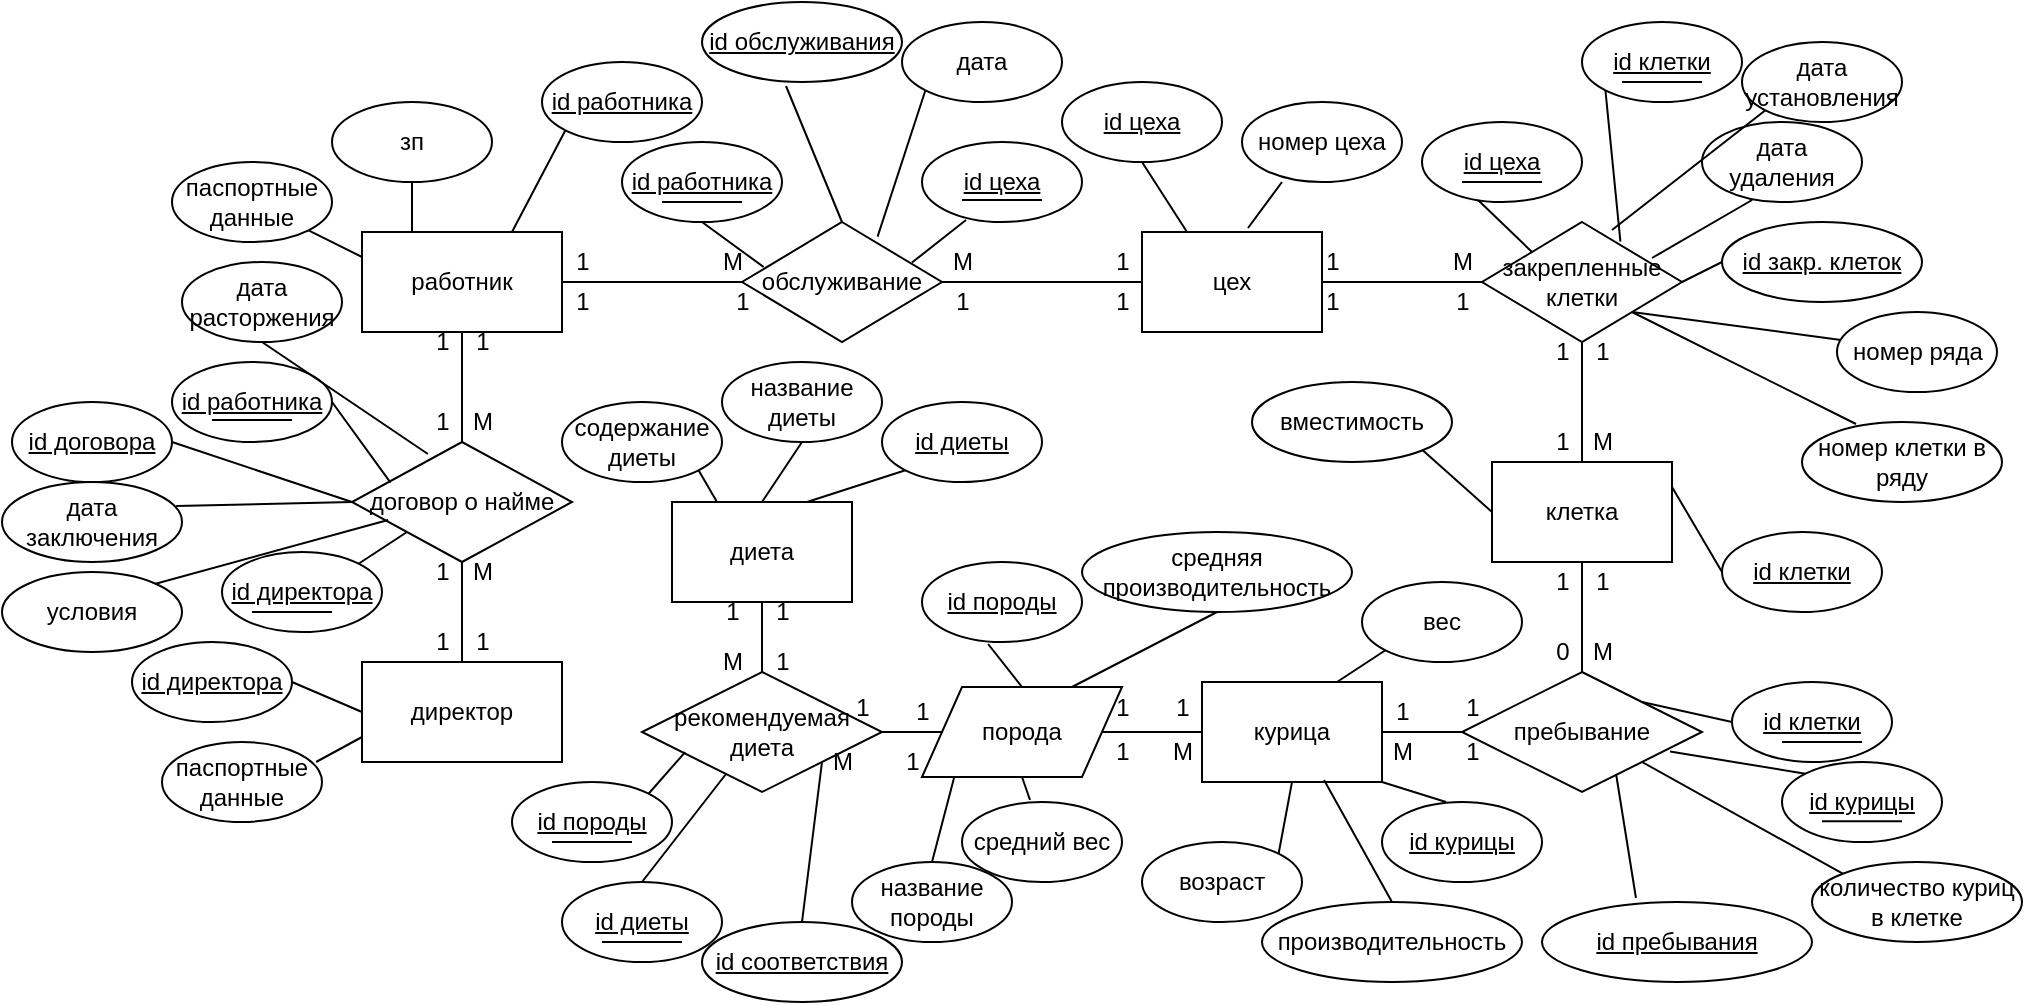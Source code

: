 <mxfile version="13.11.0" type="device"><diagram id="Mmtu2sfy_HuG4-1IDGwG" name="Page-1"><mxGraphModel dx="820" dy="481" grid="1" gridSize="10" guides="1" tooltips="1" connect="1" arrows="1" fold="1" page="1" pageScale="1" pageWidth="827" pageHeight="1169" math="0" shadow="0"><root><mxCell id="0"/><mxCell id="1" parent="0"/><mxCell id="dnmGL9M9KS5_wLS7F8qc-1" value="работник" style="rounded=0;whiteSpace=wrap;html=1;" parent="1" vertex="1"><mxGeometry x="180" y="155" width="100" height="50" as="geometry"/></mxCell><mxCell id="dnmGL9M9KS5_wLS7F8qc-2" value="договор о найме" style="rhombus;whiteSpace=wrap;html=1;" parent="1" vertex="1"><mxGeometry x="175" y="260" width="110" height="60" as="geometry"/></mxCell><mxCell id="dnmGL9M9KS5_wLS7F8qc-3" value="директор" style="rounded=0;whiteSpace=wrap;html=1;" parent="1" vertex="1"><mxGeometry x="180" y="370" width="100" height="50" as="geometry"/></mxCell><mxCell id="dnmGL9M9KS5_wLS7F8qc-4" value="&lt;u&gt;id работника&lt;/u&gt;" style="ellipse;whiteSpace=wrap;html=1;" parent="1" vertex="1"><mxGeometry x="270" y="70" width="80" height="40" as="geometry"/></mxCell><mxCell id="dnmGL9M9KS5_wLS7F8qc-5" value="зп" style="ellipse;whiteSpace=wrap;html=1;" parent="1" vertex="1"><mxGeometry x="165" y="90" width="80" height="40" as="geometry"/></mxCell><mxCell id="dnmGL9M9KS5_wLS7F8qc-6" value="паспортные данные" style="ellipse;whiteSpace=wrap;html=1;" parent="1" vertex="1"><mxGeometry x="85" y="120" width="80" height="40" as="geometry"/></mxCell><mxCell id="dnmGL9M9KS5_wLS7F8qc-11" value="&lt;u&gt;id цеха&lt;/u&gt;" style="ellipse;whiteSpace=wrap;html=1;" parent="1" vertex="1"><mxGeometry x="460" y="110" width="80" height="40" as="geometry"/></mxCell><mxCell id="dnmGL9M9KS5_wLS7F8qc-12" value="&lt;u&gt;id обслуживания&lt;/u&gt;" style="ellipse;whiteSpace=wrap;html=1;" parent="1" vertex="1"><mxGeometry x="350" y="40" width="100" height="40" as="geometry"/></mxCell><mxCell id="dnmGL9M9KS5_wLS7F8qc-13" value="&lt;u&gt;id директора&lt;/u&gt;" style="ellipse;whiteSpace=wrap;html=1;" parent="1" vertex="1"><mxGeometry x="65" y="360" width="80" height="40" as="geometry"/></mxCell><mxCell id="dnmGL9M9KS5_wLS7F8qc-14" value="паспортные данные" style="ellipse;whiteSpace=wrap;html=1;" parent="1" vertex="1"><mxGeometry x="80" y="410" width="80" height="40" as="geometry"/></mxCell><mxCell id="dnmGL9M9KS5_wLS7F8qc-15" value="&lt;u&gt;id директора&lt;/u&gt;" style="ellipse;whiteSpace=wrap;html=1;" parent="1" vertex="1"><mxGeometry x="110" y="315" width="80" height="40" as="geometry"/></mxCell><mxCell id="dnmGL9M9KS5_wLS7F8qc-16" value="&lt;u&gt;id работника&lt;/u&gt;" style="ellipse;whiteSpace=wrap;html=1;" parent="1" vertex="1"><mxGeometry x="85" y="220" width="80" height="40" as="geometry"/></mxCell><mxCell id="dnmGL9M9KS5_wLS7F8qc-17" value="" style="endArrow=none;html=1;entryX=0;entryY=1;entryDx=0;entryDy=0;exitX=0.75;exitY=0;exitDx=0;exitDy=0;" parent="1" source="dnmGL9M9KS5_wLS7F8qc-1" target="dnmGL9M9KS5_wLS7F8qc-4" edge="1"><mxGeometry width="50" height="50" relative="1" as="geometry"><mxPoint x="390" y="320" as="sourcePoint"/><mxPoint x="440" y="270" as="targetPoint"/></mxGeometry></mxCell><mxCell id="dnmGL9M9KS5_wLS7F8qc-19" value="" style="endArrow=none;html=1;exitX=0.5;exitY=1;exitDx=0;exitDy=0;entryX=0.25;entryY=0;entryDx=0;entryDy=0;" parent="1" source="dnmGL9M9KS5_wLS7F8qc-5" target="dnmGL9M9KS5_wLS7F8qc-1" edge="1"><mxGeometry width="50" height="50" relative="1" as="geometry"><mxPoint x="390" y="320" as="sourcePoint"/><mxPoint x="440" y="270" as="targetPoint"/></mxGeometry></mxCell><mxCell id="dnmGL9M9KS5_wLS7F8qc-20" value="" style="endArrow=none;html=1;exitX=1;exitY=1;exitDx=0;exitDy=0;entryX=0;entryY=0.25;entryDx=0;entryDy=0;" parent="1" source="dnmGL9M9KS5_wLS7F8qc-6" target="dnmGL9M9KS5_wLS7F8qc-1" edge="1"><mxGeometry width="50" height="50" relative="1" as="geometry"><mxPoint x="390" y="320" as="sourcePoint"/><mxPoint x="440" y="270" as="targetPoint"/></mxGeometry></mxCell><mxCell id="dnmGL9M9KS5_wLS7F8qc-23" value="" style="endArrow=none;html=1;exitX=1;exitY=0.5;exitDx=0;exitDy=0;entryX=0.175;entryY=0.338;entryDx=0;entryDy=0;entryPerimeter=0;" parent="1" source="dnmGL9M9KS5_wLS7F8qc-16" target="dnmGL9M9KS5_wLS7F8qc-2" edge="1"><mxGeometry width="50" height="50" relative="1" as="geometry"><mxPoint x="390" y="320" as="sourcePoint"/><mxPoint x="440" y="270" as="targetPoint"/></mxGeometry></mxCell><mxCell id="dnmGL9M9KS5_wLS7F8qc-24" value="" style="endArrow=none;html=1;exitX=1;exitY=0;exitDx=0;exitDy=0;entryX=0;entryY=1;entryDx=0;entryDy=0;" parent="1" source="dnmGL9M9KS5_wLS7F8qc-15" target="dnmGL9M9KS5_wLS7F8qc-2" edge="1"><mxGeometry width="50" height="50" relative="1" as="geometry"><mxPoint x="390" y="320" as="sourcePoint"/><mxPoint x="440" y="270" as="targetPoint"/></mxGeometry></mxCell><mxCell id="dnmGL9M9KS5_wLS7F8qc-25" value="" style="endArrow=none;html=1;exitX=1;exitY=0.5;exitDx=0;exitDy=0;entryX=0;entryY=0.5;entryDx=0;entryDy=0;" parent="1" source="dnmGL9M9KS5_wLS7F8qc-13" target="dnmGL9M9KS5_wLS7F8qc-3" edge="1"><mxGeometry width="50" height="50" relative="1" as="geometry"><mxPoint x="390" y="320" as="sourcePoint"/><mxPoint x="440" y="270" as="targetPoint"/></mxGeometry></mxCell><mxCell id="dnmGL9M9KS5_wLS7F8qc-26" value="" style="endArrow=none;html=1;exitX=0.963;exitY=0.25;exitDx=0;exitDy=0;exitPerimeter=0;entryX=0;entryY=0.75;entryDx=0;entryDy=0;" parent="1" source="dnmGL9M9KS5_wLS7F8qc-14" target="dnmGL9M9KS5_wLS7F8qc-3" edge="1"><mxGeometry width="50" height="50" relative="1" as="geometry"><mxPoint x="390" y="320" as="sourcePoint"/><mxPoint x="440" y="270" as="targetPoint"/></mxGeometry></mxCell><mxCell id="dnmGL9M9KS5_wLS7F8qc-27" value="" style="endArrow=none;html=1;exitX=0.5;exitY=1;exitDx=0;exitDy=0;entryX=0.5;entryY=0;entryDx=0;entryDy=0;" parent="1" source="dnmGL9M9KS5_wLS7F8qc-1" target="dnmGL9M9KS5_wLS7F8qc-2" edge="1"><mxGeometry width="50" height="50" relative="1" as="geometry"><mxPoint x="390" y="320" as="sourcePoint"/><mxPoint x="440" y="270" as="targetPoint"/></mxGeometry></mxCell><mxCell id="dnmGL9M9KS5_wLS7F8qc-28" value="" style="endArrow=none;html=1;entryX=0.5;entryY=1;entryDx=0;entryDy=0;exitX=0.5;exitY=0;exitDx=0;exitDy=0;" parent="1" source="dnmGL9M9KS5_wLS7F8qc-3" target="dnmGL9M9KS5_wLS7F8qc-2" edge="1"><mxGeometry width="50" height="50" relative="1" as="geometry"><mxPoint x="390" y="320" as="sourcePoint"/><mxPoint x="440" y="270" as="targetPoint"/></mxGeometry></mxCell><mxCell id="dnmGL9M9KS5_wLS7F8qc-29" value="обслуживание" style="rhombus;whiteSpace=wrap;html=1;" parent="1" vertex="1"><mxGeometry x="370" y="150" width="100" height="60" as="geometry"/></mxCell><mxCell id="dnmGL9M9KS5_wLS7F8qc-30" value="" style="endArrow=none;html=1;entryX=1;entryY=0.5;entryDx=0;entryDy=0;exitX=0;exitY=0.5;exitDx=0;exitDy=0;" parent="1" source="dnmGL9M9KS5_wLS7F8qc-29" target="dnmGL9M9KS5_wLS7F8qc-1" edge="1"><mxGeometry width="50" height="50" relative="1" as="geometry"><mxPoint x="390" y="320" as="sourcePoint"/><mxPoint x="440" y="270" as="targetPoint"/></mxGeometry></mxCell><mxCell id="dnmGL9M9KS5_wLS7F8qc-31" value="&lt;u&gt;id работника&lt;/u&gt;" style="ellipse;whiteSpace=wrap;html=1;" parent="1" vertex="1"><mxGeometry x="310" y="110" width="80" height="40" as="geometry"/></mxCell><mxCell id="dnmGL9M9KS5_wLS7F8qc-32" value="" style="endArrow=none;html=1;entryX=0.5;entryY=1;entryDx=0;entryDy=0;exitX=0.108;exitY=0.375;exitDx=0;exitDy=0;exitPerimeter=0;" parent="1" source="dnmGL9M9KS5_wLS7F8qc-29" target="dnmGL9M9KS5_wLS7F8qc-31" edge="1"><mxGeometry width="50" height="50" relative="1" as="geometry"><mxPoint x="390" y="320" as="sourcePoint"/><mxPoint x="440" y="270" as="targetPoint"/></mxGeometry></mxCell><mxCell id="dnmGL9M9KS5_wLS7F8qc-33" value="" style="endArrow=none;html=1;entryX=0.42;entryY=1.05;entryDx=0;entryDy=0;entryPerimeter=0;exitX=0.5;exitY=0;exitDx=0;exitDy=0;" parent="1" source="dnmGL9M9KS5_wLS7F8qc-29" target="dnmGL9M9KS5_wLS7F8qc-12" edge="1"><mxGeometry width="50" height="50" relative="1" as="geometry"><mxPoint x="390" y="320" as="sourcePoint"/><mxPoint x="440" y="270" as="targetPoint"/></mxGeometry></mxCell><mxCell id="dnmGL9M9KS5_wLS7F8qc-34" value="" style="endArrow=none;html=1;entryX=0.275;entryY=0.975;entryDx=0;entryDy=0;entryPerimeter=0;exitX=0.85;exitY=0.338;exitDx=0;exitDy=0;exitPerimeter=0;" parent="1" source="dnmGL9M9KS5_wLS7F8qc-29" target="dnmGL9M9KS5_wLS7F8qc-11" edge="1"><mxGeometry width="50" height="50" relative="1" as="geometry"><mxPoint x="390" y="320" as="sourcePoint"/><mxPoint x="440" y="270" as="targetPoint"/></mxGeometry></mxCell><mxCell id="dnmGL9M9KS5_wLS7F8qc-35" value="цех" style="rounded=0;whiteSpace=wrap;html=1;" parent="1" vertex="1"><mxGeometry x="570" y="155" width="90" height="50" as="geometry"/></mxCell><mxCell id="dnmGL9M9KS5_wLS7F8qc-36" value="" style="endArrow=none;html=1;entryX=1;entryY=0.5;entryDx=0;entryDy=0;exitX=0;exitY=0.5;exitDx=0;exitDy=0;" parent="1" source="dnmGL9M9KS5_wLS7F8qc-35" target="dnmGL9M9KS5_wLS7F8qc-29" edge="1"><mxGeometry width="50" height="50" relative="1" as="geometry"><mxPoint x="390" y="320" as="sourcePoint"/><mxPoint x="440" y="270" as="targetPoint"/></mxGeometry></mxCell><mxCell id="dnmGL9M9KS5_wLS7F8qc-37" value="&lt;u&gt;id цеха&lt;/u&gt;" style="ellipse;whiteSpace=wrap;html=1;" parent="1" vertex="1"><mxGeometry x="530" y="80" width="80" height="40" as="geometry"/></mxCell><mxCell id="dnmGL9M9KS5_wLS7F8qc-38" value="" style="endArrow=none;html=1;entryX=0.5;entryY=1;entryDx=0;entryDy=0;exitX=0.25;exitY=0;exitDx=0;exitDy=0;" parent="1" source="dnmGL9M9KS5_wLS7F8qc-35" target="dnmGL9M9KS5_wLS7F8qc-37" edge="1"><mxGeometry width="50" height="50" relative="1" as="geometry"><mxPoint x="420" y="320" as="sourcePoint"/><mxPoint x="470" y="270" as="targetPoint"/></mxGeometry></mxCell><mxCell id="dnmGL9M9KS5_wLS7F8qc-39" value="номер цеха" style="ellipse;whiteSpace=wrap;html=1;" parent="1" vertex="1"><mxGeometry x="620" y="90" width="80" height="40" as="geometry"/></mxCell><mxCell id="dnmGL9M9KS5_wLS7F8qc-40" value="" style="endArrow=none;html=1;entryX=0.25;entryY=1;entryDx=0;entryDy=0;entryPerimeter=0;exitX=0.589;exitY=-0.04;exitDx=0;exitDy=0;exitPerimeter=0;" parent="1" source="dnmGL9M9KS5_wLS7F8qc-35" target="dnmGL9M9KS5_wLS7F8qc-39" edge="1"><mxGeometry width="50" height="50" relative="1" as="geometry"><mxPoint x="420" y="320" as="sourcePoint"/><mxPoint x="470" y="270" as="targetPoint"/></mxGeometry></mxCell><mxCell id="dnmGL9M9KS5_wLS7F8qc-41" value="закрепленные клетки" style="rhombus;whiteSpace=wrap;html=1;" parent="1" vertex="1"><mxGeometry x="740" y="150" width="100" height="60" as="geometry"/></mxCell><mxCell id="dnmGL9M9KS5_wLS7F8qc-42" value="" style="endArrow=none;html=1;entryX=1;entryY=0.5;entryDx=0;entryDy=0;exitX=0;exitY=0.5;exitDx=0;exitDy=0;" parent="1" source="dnmGL9M9KS5_wLS7F8qc-41" target="dnmGL9M9KS5_wLS7F8qc-35" edge="1"><mxGeometry width="50" height="50" relative="1" as="geometry"><mxPoint x="460" y="320" as="sourcePoint"/><mxPoint x="510" y="270" as="targetPoint"/></mxGeometry></mxCell><mxCell id="dnmGL9M9KS5_wLS7F8qc-43" value="&lt;u&gt;id цеха&lt;/u&gt;" style="ellipse;whiteSpace=wrap;html=1;" parent="1" vertex="1"><mxGeometry x="710" y="100" width="80" height="40" as="geometry"/></mxCell><mxCell id="dnmGL9M9KS5_wLS7F8qc-44" value="клетка" style="rounded=0;whiteSpace=wrap;html=1;" parent="1" vertex="1"><mxGeometry x="745" y="270" width="90" height="50" as="geometry"/></mxCell><mxCell id="dnmGL9M9KS5_wLS7F8qc-45" value="&lt;u&gt;id клетки&lt;/u&gt;" style="ellipse;whiteSpace=wrap;html=1;" parent="1" vertex="1"><mxGeometry x="860" y="305" width="80" height="40" as="geometry"/></mxCell><mxCell id="dnmGL9M9KS5_wLS7F8qc-46" value="&lt;u&gt;id клетки&lt;/u&gt;" style="ellipse;whiteSpace=wrap;html=1;" parent="1" vertex="1"><mxGeometry x="790" y="50" width="80" height="40" as="geometry"/></mxCell><mxCell id="dnmGL9M9KS5_wLS7F8qc-47" value="номер ряда" style="ellipse;whiteSpace=wrap;html=1;" parent="1" vertex="1"><mxGeometry x="917.5" y="195" width="80" height="40" as="geometry"/></mxCell><mxCell id="dnmGL9M9KS5_wLS7F8qc-48" value="номер клетки в ряду" style="ellipse;whiteSpace=wrap;html=1;" parent="1" vertex="1"><mxGeometry x="900" y="250" width="100" height="40" as="geometry"/></mxCell><mxCell id="dnmGL9M9KS5_wLS7F8qc-49" value="" style="endArrow=none;html=1;entryX=0;entryY=1;entryDx=0;entryDy=0;exitX=0.692;exitY=0.163;exitDx=0;exitDy=0;exitPerimeter=0;" parent="1" source="dnmGL9M9KS5_wLS7F8qc-41" target="dnmGL9M9KS5_wLS7F8qc-46" edge="1"><mxGeometry width="50" height="50" relative="1" as="geometry"><mxPoint x="460" y="320" as="sourcePoint"/><mxPoint x="510" y="270" as="targetPoint"/></mxGeometry></mxCell><mxCell id="dnmGL9M9KS5_wLS7F8qc-50" value="" style="endArrow=none;html=1;entryX=0.35;entryY=0.975;entryDx=0;entryDy=0;entryPerimeter=0;exitX=0;exitY=0;exitDx=0;exitDy=0;" parent="1" source="dnmGL9M9KS5_wLS7F8qc-41" target="dnmGL9M9KS5_wLS7F8qc-43" edge="1"><mxGeometry width="50" height="50" relative="1" as="geometry"><mxPoint x="460" y="320" as="sourcePoint"/><mxPoint x="510" y="270" as="targetPoint"/></mxGeometry></mxCell><mxCell id="dnmGL9M9KS5_wLS7F8qc-51" value="" style="endArrow=none;html=1;entryX=0.27;entryY=0.025;entryDx=0;entryDy=0;entryPerimeter=0;exitX=1;exitY=1;exitDx=0;exitDy=0;" parent="1" source="dnmGL9M9KS5_wLS7F8qc-41" target="dnmGL9M9KS5_wLS7F8qc-48" edge="1"><mxGeometry width="50" height="50" relative="1" as="geometry"><mxPoint x="645" y="295" as="sourcePoint"/><mxPoint x="695" y="245" as="targetPoint"/></mxGeometry></mxCell><mxCell id="dnmGL9M9KS5_wLS7F8qc-52" value="" style="endArrow=none;html=1;entryX=0.025;entryY=0.35;entryDx=0;entryDy=0;entryPerimeter=0;exitX=1;exitY=1;exitDx=0;exitDy=0;" parent="1" source="dnmGL9M9KS5_wLS7F8qc-41" target="dnmGL9M9KS5_wLS7F8qc-47" edge="1"><mxGeometry width="50" height="50" relative="1" as="geometry"><mxPoint x="645" y="295" as="sourcePoint"/><mxPoint x="695" y="245" as="targetPoint"/></mxGeometry></mxCell><mxCell id="dnmGL9M9KS5_wLS7F8qc-53" value="" style="endArrow=none;html=1;entryX=0;entryY=0.5;entryDx=0;entryDy=0;exitX=1;exitY=0.25;exitDx=0;exitDy=0;" parent="1" source="dnmGL9M9KS5_wLS7F8qc-44" target="dnmGL9M9KS5_wLS7F8qc-45" edge="1"><mxGeometry width="50" height="50" relative="1" as="geometry"><mxPoint x="645" y="295" as="sourcePoint"/><mxPoint x="871" y="266" as="targetPoint"/></mxGeometry></mxCell><mxCell id="dnmGL9M9KS5_wLS7F8qc-54" value="" style="endArrow=none;html=1;entryX=0.5;entryY=1;entryDx=0;entryDy=0;exitX=0.5;exitY=0;exitDx=0;exitDy=0;" parent="1" source="dnmGL9M9KS5_wLS7F8qc-44" target="dnmGL9M9KS5_wLS7F8qc-41" edge="1"><mxGeometry width="50" height="50" relative="1" as="geometry"><mxPoint x="460" y="420" as="sourcePoint"/><mxPoint x="790" y="250" as="targetPoint"/></mxGeometry></mxCell><mxCell id="dnmGL9M9KS5_wLS7F8qc-55" value="пребывание" style="rhombus;whiteSpace=wrap;html=1;" parent="1" vertex="1"><mxGeometry x="730" y="375" width="120" height="60" as="geometry"/></mxCell><mxCell id="dnmGL9M9KS5_wLS7F8qc-56" value="" style="endArrow=none;html=1;entryX=0.5;entryY=1;entryDx=0;entryDy=0;exitX=0.5;exitY=0;exitDx=0;exitDy=0;" parent="1" source="dnmGL9M9KS5_wLS7F8qc-55" target="dnmGL9M9KS5_wLS7F8qc-44" edge="1"><mxGeometry width="50" height="50" relative="1" as="geometry"><mxPoint x="740" y="360" as="sourcePoint"/><mxPoint x="630" y="310" as="targetPoint"/></mxGeometry></mxCell><mxCell id="dnmGL9M9KS5_wLS7F8qc-57" value="&lt;u&gt;id клетки&lt;/u&gt;" style="ellipse;whiteSpace=wrap;html=1;" parent="1" vertex="1"><mxGeometry x="865" y="380" width="80" height="40" as="geometry"/></mxCell><mxCell id="dnmGL9M9KS5_wLS7F8qc-58" value="" style="endArrow=none;html=1;entryX=0;entryY=0.5;entryDx=0;entryDy=0;exitX=1;exitY=0;exitDx=0;exitDy=0;" parent="1" source="dnmGL9M9KS5_wLS7F8qc-55" target="dnmGL9M9KS5_wLS7F8qc-57" edge="1"><mxGeometry width="50" height="50" relative="1" as="geometry"><mxPoint x="580" y="360" as="sourcePoint"/><mxPoint x="630" y="310" as="targetPoint"/></mxGeometry></mxCell><mxCell id="dnmGL9M9KS5_wLS7F8qc-59" value="&lt;u&gt;id курицы&lt;/u&gt;" style="ellipse;whiteSpace=wrap;html=1;" parent="1" vertex="1"><mxGeometry x="890" y="420" width="80" height="40" as="geometry"/></mxCell><mxCell id="dnmGL9M9KS5_wLS7F8qc-60" value="" style="endArrow=none;html=1;entryX=0;entryY=0;entryDx=0;entryDy=0;exitX=0.867;exitY=0.663;exitDx=0;exitDy=0;exitPerimeter=0;" parent="1" source="dnmGL9M9KS5_wLS7F8qc-55" target="dnmGL9M9KS5_wLS7F8qc-59" edge="1"><mxGeometry width="50" height="50" relative="1" as="geometry"><mxPoint x="580" y="360" as="sourcePoint"/><mxPoint x="630" y="310" as="targetPoint"/></mxGeometry></mxCell><mxCell id="dnmGL9M9KS5_wLS7F8qc-61" value="курица" style="rounded=0;whiteSpace=wrap;html=1;" parent="1" vertex="1"><mxGeometry x="600" y="380" width="90" height="50" as="geometry"/></mxCell><mxCell id="dnmGL9M9KS5_wLS7F8qc-62" value="" style="endArrow=none;html=1;entryX=0;entryY=0.5;entryDx=0;entryDy=0;exitX=1;exitY=0.5;exitDx=0;exitDy=0;" parent="1" source="dnmGL9M9KS5_wLS7F8qc-61" target="dnmGL9M9KS5_wLS7F8qc-55" edge="1"><mxGeometry width="50" height="50" relative="1" as="geometry"><mxPoint x="580" y="390" as="sourcePoint"/><mxPoint x="630" y="340" as="targetPoint"/></mxGeometry></mxCell><mxCell id="dnmGL9M9KS5_wLS7F8qc-63" value="&lt;u&gt;id курицы&lt;/u&gt;" style="ellipse;whiteSpace=wrap;html=1;" parent="1" vertex="1"><mxGeometry x="690" y="440" width="80" height="40" as="geometry"/></mxCell><mxCell id="dnmGL9M9KS5_wLS7F8qc-64" value="" style="endArrow=none;html=1;entryX=0.4;entryY=0;entryDx=0;entryDy=0;entryPerimeter=0;exitX=1;exitY=1;exitDx=0;exitDy=0;" parent="1" source="dnmGL9M9KS5_wLS7F8qc-61" target="dnmGL9M9KS5_wLS7F8qc-63" edge="1"><mxGeometry width="50" height="50" relative="1" as="geometry"><mxPoint x="580" y="390" as="sourcePoint"/><mxPoint x="630" y="340" as="targetPoint"/></mxGeometry></mxCell><mxCell id="dnmGL9M9KS5_wLS7F8qc-65" value="вес" style="ellipse;whiteSpace=wrap;html=1;" parent="1" vertex="1"><mxGeometry x="680" y="330" width="80" height="40" as="geometry"/></mxCell><mxCell id="dnmGL9M9KS5_wLS7F8qc-66" value="возраст" style="ellipse;whiteSpace=wrap;html=1;" parent="1" vertex="1"><mxGeometry x="570" y="460" width="80" height="40" as="geometry"/></mxCell><mxCell id="dnmGL9M9KS5_wLS7F8qc-67" value="производительность" style="ellipse;whiteSpace=wrap;html=1;" parent="1" vertex="1"><mxGeometry x="630" y="490" width="130" height="40" as="geometry"/></mxCell><mxCell id="dnmGL9M9KS5_wLS7F8qc-68" value="" style="endArrow=none;html=1;exitX=0.5;exitY=0;exitDx=0;exitDy=0;entryX=0.678;entryY=0.98;entryDx=0;entryDy=0;entryPerimeter=0;" parent="1" source="dnmGL9M9KS5_wLS7F8qc-67" target="dnmGL9M9KS5_wLS7F8qc-61" edge="1"><mxGeometry width="50" height="50" relative="1" as="geometry"><mxPoint x="580" y="330" as="sourcePoint"/><mxPoint x="630" y="280" as="targetPoint"/></mxGeometry></mxCell><mxCell id="dnmGL9M9KS5_wLS7F8qc-69" value="" style="endArrow=none;html=1;entryX=0.5;entryY=1;entryDx=0;entryDy=0;exitX=1;exitY=0;exitDx=0;exitDy=0;" parent="1" source="dnmGL9M9KS5_wLS7F8qc-66" target="dnmGL9M9KS5_wLS7F8qc-61" edge="1"><mxGeometry width="50" height="50" relative="1" as="geometry"><mxPoint x="580" y="330" as="sourcePoint"/><mxPoint x="630" y="280" as="targetPoint"/></mxGeometry></mxCell><mxCell id="dnmGL9M9KS5_wLS7F8qc-70" value="" style="endArrow=none;html=1;entryX=0;entryY=1;entryDx=0;entryDy=0;exitX=0.75;exitY=0;exitDx=0;exitDy=0;" parent="1" source="dnmGL9M9KS5_wLS7F8qc-61" target="dnmGL9M9KS5_wLS7F8qc-65" edge="1"><mxGeometry width="50" height="50" relative="1" as="geometry"><mxPoint x="580" y="330" as="sourcePoint"/><mxPoint x="630" y="280" as="targetPoint"/></mxGeometry></mxCell><mxCell id="dnmGL9M9KS5_wLS7F8qc-71" value="порода" style="shape=parallelogram;perimeter=parallelogramPerimeter;whiteSpace=wrap;html=1;fixedSize=1;" parent="1" vertex="1"><mxGeometry x="460" y="382.5" width="100" height="45" as="geometry"/></mxCell><mxCell id="dnmGL9M9KS5_wLS7F8qc-72" value="" style="endArrow=none;html=1;exitX=0;exitY=0.5;exitDx=0;exitDy=0;entryX=1;entryY=0.5;entryDx=0;entryDy=0;" parent="1" source="dnmGL9M9KS5_wLS7F8qc-61" target="dnmGL9M9KS5_wLS7F8qc-71" edge="1"><mxGeometry width="50" height="50" relative="1" as="geometry"><mxPoint x="580" y="330" as="sourcePoint"/><mxPoint x="630" y="280" as="targetPoint"/></mxGeometry></mxCell><mxCell id="dnmGL9M9KS5_wLS7F8qc-73" value="рекомендуемая диета" style="rhombus;whiteSpace=wrap;html=1;" parent="1" vertex="1"><mxGeometry x="320" y="375" width="120" height="60" as="geometry"/></mxCell><mxCell id="dnmGL9M9KS5_wLS7F8qc-74" value="диета" style="rounded=0;whiteSpace=wrap;html=1;" parent="1" vertex="1"><mxGeometry x="335" y="290" width="90" height="50" as="geometry"/></mxCell><mxCell id="dnmGL9M9KS5_wLS7F8qc-75" value="" style="endArrow=none;html=1;entryX=1;entryY=0.5;entryDx=0;entryDy=0;exitX=0;exitY=0.5;exitDx=0;exitDy=0;" parent="1" source="dnmGL9M9KS5_wLS7F8qc-71" target="dnmGL9M9KS5_wLS7F8qc-73" edge="1"><mxGeometry width="50" height="50" relative="1" as="geometry"><mxPoint x="470" y="400" as="sourcePoint"/><mxPoint x="520" y="350" as="targetPoint"/></mxGeometry></mxCell><mxCell id="dnmGL9M9KS5_wLS7F8qc-76" value="" style="endArrow=none;html=1;entryX=0.5;entryY=1;entryDx=0;entryDy=0;exitX=0.5;exitY=0;exitDx=0;exitDy=0;" parent="1" source="dnmGL9M9KS5_wLS7F8qc-73" target="dnmGL9M9KS5_wLS7F8qc-74" edge="1"><mxGeometry width="50" height="50" relative="1" as="geometry"><mxPoint x="410" y="360" as="sourcePoint"/><mxPoint x="520" y="350" as="targetPoint"/></mxGeometry></mxCell><mxCell id="dnmGL9M9KS5_wLS7F8qc-77" value="средний вес" style="ellipse;whiteSpace=wrap;html=1;" parent="1" vertex="1"><mxGeometry x="480" y="440" width="80" height="40" as="geometry"/></mxCell><mxCell id="dnmGL9M9KS5_wLS7F8qc-78" value="название породы" style="ellipse;whiteSpace=wrap;html=1;" parent="1" vertex="1"><mxGeometry x="425" y="470" width="80" height="40" as="geometry"/></mxCell><mxCell id="dnmGL9M9KS5_wLS7F8qc-79" value="средняя производительность" style="ellipse;whiteSpace=wrap;html=1;" parent="1" vertex="1"><mxGeometry x="540" y="305" width="135" height="40" as="geometry"/></mxCell><mxCell id="dnmGL9M9KS5_wLS7F8qc-80" value="&lt;u&gt;id породы&lt;/u&gt;" style="ellipse;whiteSpace=wrap;html=1;" parent="1" vertex="1"><mxGeometry x="460" y="320" width="80" height="40" as="geometry"/></mxCell><mxCell id="dnmGL9M9KS5_wLS7F8qc-81" value="&lt;u&gt;id породы&lt;/u&gt;" style="ellipse;whiteSpace=wrap;html=1;" parent="1" vertex="1"><mxGeometry x="255" y="430" width="80" height="40" as="geometry"/></mxCell><mxCell id="dnmGL9M9KS5_wLS7F8qc-82" value="" style="endArrow=none;html=1;entryX=0.413;entryY=1.025;entryDx=0;entryDy=0;entryPerimeter=0;exitX=0.5;exitY=0;exitDx=0;exitDy=0;" parent="1" source="dnmGL9M9KS5_wLS7F8qc-71" target="dnmGL9M9KS5_wLS7F8qc-80" edge="1"><mxGeometry width="50" height="50" relative="1" as="geometry"><mxPoint x="470" y="400" as="sourcePoint"/><mxPoint x="520" y="350" as="targetPoint"/></mxGeometry></mxCell><mxCell id="dnmGL9M9KS5_wLS7F8qc-83" value="" style="endArrow=none;html=1;entryX=0.425;entryY=-0.025;entryDx=0;entryDy=0;entryPerimeter=0;exitX=0.5;exitY=1;exitDx=0;exitDy=0;" parent="1" source="dnmGL9M9KS5_wLS7F8qc-71" target="dnmGL9M9KS5_wLS7F8qc-77" edge="1"><mxGeometry width="50" height="50" relative="1" as="geometry"><mxPoint x="470" y="400" as="sourcePoint"/><mxPoint x="520" y="350" as="targetPoint"/></mxGeometry></mxCell><mxCell id="dnmGL9M9KS5_wLS7F8qc-84" value="" style="endArrow=none;html=1;exitX=0.5;exitY=0;exitDx=0;exitDy=0;entryX=0.16;entryY=1.011;entryDx=0;entryDy=0;entryPerimeter=0;" parent="1" source="dnmGL9M9KS5_wLS7F8qc-78" target="dnmGL9M9KS5_wLS7F8qc-71" edge="1"><mxGeometry width="50" height="50" relative="1" as="geometry"><mxPoint x="470" y="400" as="sourcePoint"/><mxPoint x="520" y="350" as="targetPoint"/></mxGeometry></mxCell><mxCell id="dnmGL9M9KS5_wLS7F8qc-85" value="" style="endArrow=none;html=1;exitX=1;exitY=0;exitDx=0;exitDy=0;entryX=0.18;entryY=0.667;entryDx=0;entryDy=0;entryPerimeter=0;" parent="1" source="dnmGL9M9KS5_wLS7F8qc-81" target="dnmGL9M9KS5_wLS7F8qc-73" edge="1"><mxGeometry width="50" height="50" relative="1" as="geometry"><mxPoint x="470" y="400" as="sourcePoint"/><mxPoint x="520" y="350" as="targetPoint"/></mxGeometry></mxCell><mxCell id="dnmGL9M9KS5_wLS7F8qc-86" value="" style="endArrow=none;html=1;entryX=0.5;entryY=1;entryDx=0;entryDy=0;exitX=0.75;exitY=0;exitDx=0;exitDy=0;" parent="1" source="dnmGL9M9KS5_wLS7F8qc-71" target="dnmGL9M9KS5_wLS7F8qc-79" edge="1"><mxGeometry width="50" height="50" relative="1" as="geometry"><mxPoint x="470" y="400" as="sourcePoint"/><mxPoint x="520" y="350" as="targetPoint"/></mxGeometry></mxCell><mxCell id="dnmGL9M9KS5_wLS7F8qc-88" value="&lt;u&gt;id диеты&lt;/u&gt;" style="ellipse;whiteSpace=wrap;html=1;" parent="1" vertex="1"><mxGeometry x="280" y="480" width="80" height="40" as="geometry"/></mxCell><mxCell id="dnmGL9M9KS5_wLS7F8qc-89" value="&lt;u&gt;id диеты&lt;/u&gt;" style="ellipse;whiteSpace=wrap;html=1;" parent="1" vertex="1"><mxGeometry x="440" y="240" width="80" height="40" as="geometry"/></mxCell><mxCell id="dnmGL9M9KS5_wLS7F8qc-90" value="" style="endArrow=none;html=1;entryX=0.35;entryY=0.85;entryDx=0;entryDy=0;entryPerimeter=0;exitX=0.5;exitY=0;exitDx=0;exitDy=0;" parent="1" source="dnmGL9M9KS5_wLS7F8qc-88" target="dnmGL9M9KS5_wLS7F8qc-73" edge="1"><mxGeometry width="50" height="50" relative="1" as="geometry"><mxPoint x="470" y="400" as="sourcePoint"/><mxPoint x="520" y="350" as="targetPoint"/></mxGeometry></mxCell><mxCell id="dnmGL9M9KS5_wLS7F8qc-91" value="" style="endArrow=none;html=1;entryX=0;entryY=1;entryDx=0;entryDy=0;exitX=0.75;exitY=0;exitDx=0;exitDy=0;" parent="1" source="dnmGL9M9KS5_wLS7F8qc-74" target="dnmGL9M9KS5_wLS7F8qc-89" edge="1"><mxGeometry width="50" height="50" relative="1" as="geometry"><mxPoint x="470" y="400" as="sourcePoint"/><mxPoint x="520" y="350" as="targetPoint"/></mxGeometry></mxCell><mxCell id="dnmGL9M9KS5_wLS7F8qc-92" value="название диеты" style="ellipse;whiteSpace=wrap;html=1;" parent="1" vertex="1"><mxGeometry x="360" y="220" width="80" height="40" as="geometry"/></mxCell><mxCell id="dnmGL9M9KS5_wLS7F8qc-93" value="содержание диеты" style="ellipse;whiteSpace=wrap;html=1;" parent="1" vertex="1"><mxGeometry x="280" y="240" width="80" height="40" as="geometry"/></mxCell><mxCell id="dnmGL9M9KS5_wLS7F8qc-95" value="" style="endArrow=none;html=1;entryX=0.5;entryY=1;entryDx=0;entryDy=0;exitX=0.5;exitY=0;exitDx=0;exitDy=0;" parent="1" source="dnmGL9M9KS5_wLS7F8qc-74" target="dnmGL9M9KS5_wLS7F8qc-92" edge="1"><mxGeometry width="50" height="50" relative="1" as="geometry"><mxPoint x="470" y="400" as="sourcePoint"/><mxPoint x="520" y="350" as="targetPoint"/></mxGeometry></mxCell><mxCell id="dnmGL9M9KS5_wLS7F8qc-96" value="" style="endArrow=none;html=1;exitX=1;exitY=1;exitDx=0;exitDy=0;entryX=0.25;entryY=0;entryDx=0;entryDy=0;" parent="1" source="dnmGL9M9KS5_wLS7F8qc-93" target="dnmGL9M9KS5_wLS7F8qc-74" edge="1"><mxGeometry width="50" height="50" relative="1" as="geometry"><mxPoint x="470" y="400" as="sourcePoint"/><mxPoint x="520" y="350" as="targetPoint"/></mxGeometry></mxCell><mxCell id="dnmGL9M9KS5_wLS7F8qc-98" value="" style="endArrow=none;html=1;" parent="1" edge="1"><mxGeometry width="50" height="50" relative="1" as="geometry"><mxPoint x="145" y="249" as="sourcePoint"/><mxPoint x="105" y="249" as="targetPoint"/></mxGeometry></mxCell><mxCell id="dnmGL9M9KS5_wLS7F8qc-99" value="" style="endArrow=none;html=1;" parent="1" edge="1"><mxGeometry width="50" height="50" relative="1" as="geometry"><mxPoint x="165" y="345" as="sourcePoint"/><mxPoint x="125" y="345" as="targetPoint"/></mxGeometry></mxCell><mxCell id="dnmGL9M9KS5_wLS7F8qc-100" value="" style="endArrow=none;html=1;" parent="1" edge="1"><mxGeometry width="50" height="50" relative="1" as="geometry"><mxPoint x="370" y="140" as="sourcePoint"/><mxPoint x="330" y="140" as="targetPoint"/></mxGeometry></mxCell><mxCell id="dnmGL9M9KS5_wLS7F8qc-101" value="" style="endArrow=none;html=1;" parent="1" edge="1"><mxGeometry width="50" height="50" relative="1" as="geometry"><mxPoint x="520" y="139" as="sourcePoint"/><mxPoint x="480" y="139" as="targetPoint"/></mxGeometry></mxCell><mxCell id="dnmGL9M9KS5_wLS7F8qc-102" value="" style="endArrow=none;html=1;" parent="1" edge="1"><mxGeometry width="50" height="50" relative="1" as="geometry"><mxPoint x="315" y="460" as="sourcePoint"/><mxPoint x="275" y="460" as="targetPoint"/></mxGeometry></mxCell><mxCell id="dnmGL9M9KS5_wLS7F8qc-103" value="" style="endArrow=none;html=1;" parent="1" edge="1"><mxGeometry width="50" height="50" relative="1" as="geometry"><mxPoint x="340" y="510" as="sourcePoint"/><mxPoint x="300" y="510" as="targetPoint"/></mxGeometry></mxCell><mxCell id="dnmGL9M9KS5_wLS7F8qc-104" value="" style="endArrow=none;html=1;" parent="1" edge="1"><mxGeometry width="50" height="50" relative="1" as="geometry"><mxPoint x="930" y="410" as="sourcePoint"/><mxPoint x="890" y="410" as="targetPoint"/></mxGeometry></mxCell><mxCell id="dnmGL9M9KS5_wLS7F8qc-105" value="" style="endArrow=none;html=1;" parent="1" edge="1"><mxGeometry width="50" height="50" relative="1" as="geometry"><mxPoint x="950" y="449.58" as="sourcePoint"/><mxPoint x="910" y="449.58" as="targetPoint"/></mxGeometry></mxCell><mxCell id="dnmGL9M9KS5_wLS7F8qc-106" value="" style="endArrow=none;html=1;" parent="1" edge="1"><mxGeometry width="50" height="50" relative="1" as="geometry"><mxPoint x="850" y="80" as="sourcePoint"/><mxPoint x="810" y="80" as="targetPoint"/></mxGeometry></mxCell><mxCell id="dnmGL9M9KS5_wLS7F8qc-107" value="" style="endArrow=none;html=1;" parent="1" edge="1"><mxGeometry width="50" height="50" relative="1" as="geometry"><mxPoint x="770" y="130" as="sourcePoint"/><mxPoint x="730" y="130" as="targetPoint"/></mxGeometry></mxCell><mxCell id="dnmGL9M9KS5_wLS7F8qc-109" value="1" style="text;html=1;align=center;verticalAlign=middle;resizable=0;points=[];autosize=1;" parent="1" vertex="1"><mxGeometry x="210" y="350" width="20" height="20" as="geometry"/></mxCell><mxCell id="dnmGL9M9KS5_wLS7F8qc-110" value="М" style="text;html=1;align=center;verticalAlign=middle;resizable=0;points=[];autosize=1;" parent="1" vertex="1"><mxGeometry x="225" y="315" width="30" height="20" as="geometry"/></mxCell><mxCell id="dnmGL9M9KS5_wLS7F8qc-112" value="1" style="text;html=1;align=center;verticalAlign=middle;resizable=0;points=[];autosize=1;" parent="1" vertex="1"><mxGeometry x="230" y="200" width="20" height="20" as="geometry"/></mxCell><mxCell id="dnmGL9M9KS5_wLS7F8qc-113" value="1" style="text;html=1;align=center;verticalAlign=middle;resizable=0;points=[];autosize=1;" parent="1" vertex="1"><mxGeometry x="230" y="350" width="20" height="20" as="geometry"/></mxCell><mxCell id="dnmGL9M9KS5_wLS7F8qc-114" value="1" style="text;html=1;align=center;verticalAlign=middle;resizable=0;points=[];autosize=1;" parent="1" vertex="1"><mxGeometry x="210" y="315" width="20" height="20" as="geometry"/></mxCell><mxCell id="dnmGL9M9KS5_wLS7F8qc-115" value="1" style="text;html=1;align=center;verticalAlign=middle;resizable=0;points=[];autosize=1;" parent="1" vertex="1"><mxGeometry x="210" y="200" width="20" height="20" as="geometry"/></mxCell><mxCell id="dnmGL9M9KS5_wLS7F8qc-116" value="1" style="text;html=1;align=center;verticalAlign=middle;resizable=0;points=[];autosize=1;" parent="1" vertex="1"><mxGeometry x="210" y="240" width="20" height="20" as="geometry"/></mxCell><mxCell id="dnmGL9M9KS5_wLS7F8qc-117" value="М" style="text;html=1;align=center;verticalAlign=middle;resizable=0;points=[];autosize=1;" parent="1" vertex="1"><mxGeometry x="225" y="240" width="30" height="20" as="geometry"/></mxCell><mxCell id="dnmGL9M9KS5_wLS7F8qc-118" value="M" style="text;html=1;align=center;verticalAlign=middle;resizable=0;points=[];autosize=1;" parent="1" vertex="1"><mxGeometry x="405" y="410" width="30" height="20" as="geometry"/></mxCell><mxCell id="dnmGL9M9KS5_wLS7F8qc-119" value="0" style="text;html=1;align=center;verticalAlign=middle;resizable=0;points=[];autosize=1;" parent="1" vertex="1"><mxGeometry x="770" y="355" width="20" height="20" as="geometry"/></mxCell><mxCell id="dnmGL9M9KS5_wLS7F8qc-120" value="1" style="text;html=1;align=center;verticalAlign=middle;resizable=0;points=[];autosize=1;" parent="1" vertex="1"><mxGeometry x="360" y="180" width="20" height="20" as="geometry"/></mxCell><mxCell id="dnmGL9M9KS5_wLS7F8qc-121" value="1" style="text;html=1;align=center;verticalAlign=middle;resizable=0;points=[];autosize=1;" parent="1" vertex="1"><mxGeometry x="470" y="180" width="20" height="20" as="geometry"/></mxCell><mxCell id="dnmGL9M9KS5_wLS7F8qc-122" value="1" style="text;html=1;align=center;verticalAlign=middle;resizable=0;points=[];autosize=1;" parent="1" vertex="1"><mxGeometry x="280" y="160" width="20" height="20" as="geometry"/></mxCell><mxCell id="dnmGL9M9KS5_wLS7F8qc-123" value="1" style="text;html=1;align=center;verticalAlign=middle;resizable=0;points=[];autosize=1;" parent="1" vertex="1"><mxGeometry x="550" y="160" width="20" height="20" as="geometry"/></mxCell><mxCell id="dnmGL9M9KS5_wLS7F8qc-124" value="M" style="text;html=1;align=center;verticalAlign=middle;resizable=0;points=[];autosize=1;" parent="1" vertex="1"><mxGeometry x="350" y="160" width="30" height="20" as="geometry"/></mxCell><mxCell id="dnmGL9M9KS5_wLS7F8qc-125" value="M" style="text;html=1;align=center;verticalAlign=middle;resizable=0;points=[];autosize=1;" parent="1" vertex="1"><mxGeometry x="465" y="160" width="30" height="20" as="geometry"/></mxCell><mxCell id="dnmGL9M9KS5_wLS7F8qc-126" value="1" style="text;html=1;align=center;verticalAlign=middle;resizable=0;points=[];autosize=1;" parent="1" vertex="1"><mxGeometry x="355" y="335" width="20" height="20" as="geometry"/></mxCell><mxCell id="dnmGL9M9KS5_wLS7F8qc-127" value="1" style="text;html=1;align=center;verticalAlign=middle;resizable=0;points=[];autosize=1;" parent="1" vertex="1"><mxGeometry x="580" y="382.5" width="20" height="20" as="geometry"/></mxCell><mxCell id="dnmGL9M9KS5_wLS7F8qc-128" value="1" style="text;html=1;align=center;verticalAlign=middle;resizable=0;points=[];autosize=1;" parent="1" vertex="1"><mxGeometry x="550" y="382.5" width="20" height="20" as="geometry"/></mxCell><mxCell id="dnmGL9M9KS5_wLS7F8qc-129" value="1" style="text;html=1;align=center;verticalAlign=middle;resizable=0;points=[];autosize=1;" parent="1" vertex="1"><mxGeometry x="550" y="180" width="20" height="20" as="geometry"/></mxCell><mxCell id="dnmGL9M9KS5_wLS7F8qc-130" value="1" style="text;html=1;align=center;verticalAlign=middle;resizable=0;points=[];autosize=1;" parent="1" vertex="1"><mxGeometry x="450" y="385" width="20" height="20" as="geometry"/></mxCell><mxCell id="dnmGL9M9KS5_wLS7F8qc-131" value="1" style="text;html=1;align=center;verticalAlign=middle;resizable=0;points=[];autosize=1;" parent="1" vertex="1"><mxGeometry x="380" y="335" width="20" height="20" as="geometry"/></mxCell><mxCell id="dnmGL9M9KS5_wLS7F8qc-132" value="1" style="text;html=1;align=center;verticalAlign=middle;resizable=0;points=[];autosize=1;" parent="1" vertex="1"><mxGeometry x="380" y="360" width="20" height="20" as="geometry"/></mxCell><mxCell id="dnmGL9M9KS5_wLS7F8qc-133" value="1" style="text;html=1;align=center;verticalAlign=middle;resizable=0;points=[];autosize=1;" parent="1" vertex="1"><mxGeometry x="280" y="180" width="20" height="20" as="geometry"/></mxCell><mxCell id="dnmGL9M9KS5_wLS7F8qc-134" value="1" style="text;html=1;align=center;verticalAlign=middle;resizable=0;points=[];autosize=1;" parent="1" vertex="1"><mxGeometry x="420" y="382.5" width="20" height="20" as="geometry"/></mxCell><mxCell id="dnmGL9M9KS5_wLS7F8qc-135" value="1" style="text;html=1;align=center;verticalAlign=middle;resizable=0;points=[];autosize=1;" parent="1" vertex="1"><mxGeometry x="445" y="410" width="20" height="20" as="geometry"/></mxCell><mxCell id="dnmGL9M9KS5_wLS7F8qc-137" value="M" style="text;html=1;align=center;verticalAlign=middle;resizable=0;points=[];autosize=1;" parent="1" vertex="1"><mxGeometry x="350" y="360" width="30" height="20" as="geometry"/></mxCell><mxCell id="dnmGL9M9KS5_wLS7F8qc-138" value="1" style="text;html=1;align=center;verticalAlign=middle;resizable=0;points=[];autosize=1;" parent="1" vertex="1"><mxGeometry x="655" y="180" width="20" height="20" as="geometry"/></mxCell><mxCell id="dnmGL9M9KS5_wLS7F8qc-139" value="1" style="text;html=1;align=center;verticalAlign=middle;resizable=0;points=[];autosize=1;" parent="1" vertex="1"><mxGeometry x="770" y="250" width="20" height="20" as="geometry"/></mxCell><mxCell id="dnmGL9M9KS5_wLS7F8qc-141" value="1" style="text;html=1;align=center;verticalAlign=middle;resizable=0;points=[];autosize=1;" parent="1" vertex="1"><mxGeometry x="770" y="320" width="20" height="20" as="geometry"/></mxCell><mxCell id="dnmGL9M9KS5_wLS7F8qc-142" value="М" style="text;html=1;align=center;verticalAlign=middle;resizable=0;points=[];autosize=1;" parent="1" vertex="1"><mxGeometry x="715" y="160" width="30" height="20" as="geometry"/></mxCell><mxCell id="dnmGL9M9KS5_wLS7F8qc-143" value="1" style="text;html=1;align=center;verticalAlign=middle;resizable=0;points=[];autosize=1;" parent="1" vertex="1"><mxGeometry x="720" y="180" width="20" height="20" as="geometry"/></mxCell><mxCell id="dnmGL9M9KS5_wLS7F8qc-144" value="1" style="text;html=1;align=center;verticalAlign=middle;resizable=0;points=[];autosize=1;" parent="1" vertex="1"><mxGeometry x="770" y="205" width="20" height="20" as="geometry"/></mxCell><mxCell id="dnmGL9M9KS5_wLS7F8qc-145" value="1" style="text;html=1;align=center;verticalAlign=middle;resizable=0;points=[];autosize=1;" parent="1" vertex="1"><mxGeometry x="655" y="160" width="20" height="20" as="geometry"/></mxCell><mxCell id="dnmGL9M9KS5_wLS7F8qc-146" value="M" style="text;html=1;align=center;verticalAlign=middle;resizable=0;points=[];autosize=1;" parent="1" vertex="1"><mxGeometry x="785" y="250" width="30" height="20" as="geometry"/></mxCell><mxCell id="dnmGL9M9KS5_wLS7F8qc-147" value="1" style="text;html=1;align=center;verticalAlign=middle;resizable=0;points=[];autosize=1;" parent="1" vertex="1"><mxGeometry x="790" y="205" width="20" height="20" as="geometry"/></mxCell><mxCell id="dnmGL9M9KS5_wLS7F8qc-148" value="M" style="text;html=1;align=center;verticalAlign=middle;resizable=0;points=[];autosize=1;" parent="1" vertex="1"><mxGeometry x="785" y="355" width="30" height="20" as="geometry"/></mxCell><mxCell id="dnmGL9M9KS5_wLS7F8qc-149" value="1" style="text;html=1;align=center;verticalAlign=middle;resizable=0;points=[];autosize=1;" parent="1" vertex="1"><mxGeometry x="790" y="320" width="20" height="20" as="geometry"/></mxCell><mxCell id="dnmGL9M9KS5_wLS7F8qc-150" value="1" style="text;html=1;align=center;verticalAlign=middle;resizable=0;points=[];autosize=1;" parent="1" vertex="1"><mxGeometry x="690" y="385" width="20" height="20" as="geometry"/></mxCell><mxCell id="dnmGL9M9KS5_wLS7F8qc-151" value="1" style="text;html=1;align=center;verticalAlign=middle;resizable=0;points=[];autosize=1;" parent="1" vertex="1"><mxGeometry x="725" y="405" width="20" height="20" as="geometry"/></mxCell><mxCell id="dnmGL9M9KS5_wLS7F8qc-154" value="1" style="text;html=1;align=center;verticalAlign=middle;resizable=0;points=[];autosize=1;" parent="1" vertex="1"><mxGeometry x="725" y="382.5" width="20" height="20" as="geometry"/></mxCell><mxCell id="dnmGL9M9KS5_wLS7F8qc-155" value="&lt;u&gt;id договора&lt;/u&gt;" style="ellipse;whiteSpace=wrap;html=1;" parent="1" vertex="1"><mxGeometry x="5" y="240" width="80" height="40" as="geometry"/></mxCell><mxCell id="dnmGL9M9KS5_wLS7F8qc-156" value="" style="endArrow=none;html=1;entryX=0;entryY=0.5;entryDx=0;entryDy=0;exitX=1;exitY=0.5;exitDx=0;exitDy=0;" parent="1" source="dnmGL9M9KS5_wLS7F8qc-155" target="dnmGL9M9KS5_wLS7F8qc-2" edge="1"><mxGeometry width="50" height="50" relative="1" as="geometry"><mxPoint x="350" y="340" as="sourcePoint"/><mxPoint x="400" y="290" as="targetPoint"/></mxGeometry></mxCell><mxCell id="dnmGL9M9KS5_wLS7F8qc-157" value="&lt;u&gt;id закр. клеток&lt;/u&gt;" style="ellipse;whiteSpace=wrap;html=1;" parent="1" vertex="1"><mxGeometry x="860" y="150" width="100" height="40" as="geometry"/></mxCell><mxCell id="dnmGL9M9KS5_wLS7F8qc-158" value="" style="endArrow=none;html=1;entryX=0;entryY=0.5;entryDx=0;entryDy=0;exitX=1;exitY=0.5;exitDx=0;exitDy=0;" parent="1" source="dnmGL9M9KS5_wLS7F8qc-41" target="dnmGL9M9KS5_wLS7F8qc-157" edge="1"><mxGeometry width="50" height="50" relative="1" as="geometry"><mxPoint x="690" y="290" as="sourcePoint"/><mxPoint x="740" y="240" as="targetPoint"/></mxGeometry></mxCell><mxCell id="dnmGL9M9KS5_wLS7F8qc-159" value="&lt;u&gt;id пребывания&lt;/u&gt;" style="ellipse;whiteSpace=wrap;html=1;" parent="1" vertex="1"><mxGeometry x="770" y="490" width="135" height="40" as="geometry"/></mxCell><mxCell id="dnmGL9M9KS5_wLS7F8qc-160" value="" style="endArrow=none;html=1;entryX=0.348;entryY=-0.05;entryDx=0;entryDy=0;entryPerimeter=0;exitX=0.642;exitY=0.85;exitDx=0;exitDy=0;exitPerimeter=0;" parent="1" source="dnmGL9M9KS5_wLS7F8qc-55" target="dnmGL9M9KS5_wLS7F8qc-159" edge="1"><mxGeometry width="50" height="50" relative="1" as="geometry"><mxPoint x="690" y="360" as="sourcePoint"/><mxPoint x="740" y="310" as="targetPoint"/></mxGeometry></mxCell><mxCell id="dnmGL9M9KS5_wLS7F8qc-161" value="&lt;u&gt;id соответствия&lt;/u&gt;" style="ellipse;whiteSpace=wrap;html=1;" parent="1" vertex="1"><mxGeometry x="350" y="500" width="100" height="40" as="geometry"/></mxCell><mxCell id="dnmGL9M9KS5_wLS7F8qc-162" value="" style="endArrow=none;html=1;exitX=1;exitY=1;exitDx=0;exitDy=0;entryX=0.5;entryY=0;entryDx=0;entryDy=0;" parent="1" source="dnmGL9M9KS5_wLS7F8qc-73" target="dnmGL9M9KS5_wLS7F8qc-161" edge="1"><mxGeometry width="50" height="50" relative="1" as="geometry"><mxPoint x="410" y="360" as="sourcePoint"/><mxPoint x="460" y="310" as="targetPoint"/></mxGeometry></mxCell><mxCell id="dnmGL9M9KS5_wLS7F8qc-152" value="M" style="text;html=1;align=center;verticalAlign=middle;resizable=0;points=[];autosize=1;" parent="1" vertex="1"><mxGeometry x="685" y="405" width="30" height="20" as="geometry"/></mxCell><mxCell id="dnmGL9M9KS5_wLS7F8qc-165" value="условия" style="ellipse;whiteSpace=wrap;html=1;" parent="1" vertex="1"><mxGeometry y="325" width="90" height="40" as="geometry"/></mxCell><mxCell id="dnmGL9M9KS5_wLS7F8qc-166" value="" style="endArrow=none;html=1;exitX=1;exitY=0;exitDx=0;exitDy=0;entryX=0.164;entryY=0.65;entryDx=0;entryDy=0;entryPerimeter=0;" parent="1" source="dnmGL9M9KS5_wLS7F8qc-165" target="dnmGL9M9KS5_wLS7F8qc-2" edge="1"><mxGeometry width="50" height="50" relative="1" as="geometry"><mxPoint x="310" y="310" as="sourcePoint"/><mxPoint x="360" y="260" as="targetPoint"/></mxGeometry></mxCell><mxCell id="dnmGL9M9KS5_wLS7F8qc-170" value="дата заключения" style="ellipse;whiteSpace=wrap;html=1;" parent="1" vertex="1"><mxGeometry y="280" width="90" height="40" as="geometry"/></mxCell><mxCell id="dnmGL9M9KS5_wLS7F8qc-171" value="" style="endArrow=none;html=1;exitX=0.967;exitY=0.3;exitDx=0;exitDy=0;exitPerimeter=0;entryX=0;entryY=0.5;entryDx=0;entryDy=0;" parent="1" source="dnmGL9M9KS5_wLS7F8qc-170" target="dnmGL9M9KS5_wLS7F8qc-2" edge="1"><mxGeometry width="50" height="50" relative="1" as="geometry"><mxPoint x="300" y="370" as="sourcePoint"/><mxPoint x="350" y="320" as="targetPoint"/></mxGeometry></mxCell><mxCell id="dnmGL9M9KS5_wLS7F8qc-172" value="количество куриц в клетке" style="ellipse;whiteSpace=wrap;html=1;" parent="1" vertex="1"><mxGeometry x="905" y="470" width="105" height="40" as="geometry"/></mxCell><mxCell id="dnmGL9M9KS5_wLS7F8qc-173" value="" style="endArrow=none;html=1;entryX=0;entryY=0;entryDx=0;entryDy=0;exitX=1;exitY=1;exitDx=0;exitDy=0;" parent="1" source="dnmGL9M9KS5_wLS7F8qc-55" target="dnmGL9M9KS5_wLS7F8qc-172" edge="1"><mxGeometry width="50" height="50" relative="1" as="geometry"><mxPoint x="750" y="370" as="sourcePoint"/><mxPoint x="800" y="320" as="targetPoint"/></mxGeometry></mxCell><mxCell id="dnmGL9M9KS5_wLS7F8qc-174" value="дата" style="ellipse;whiteSpace=wrap;html=1;" parent="1" vertex="1"><mxGeometry x="450" y="50" width="80" height="40" as="geometry"/></mxCell><mxCell id="dnmGL9M9KS5_wLS7F8qc-175" value="" style="endArrow=none;html=1;entryX=0;entryY=1;entryDx=0;entryDy=0;exitX=0.678;exitY=0.122;exitDx=0;exitDy=0;exitPerimeter=0;" parent="1" source="dnmGL9M9KS5_wLS7F8qc-29" target="dnmGL9M9KS5_wLS7F8qc-174" edge="1"><mxGeometry width="50" height="50" relative="1" as="geometry"><mxPoint x="340" y="240" as="sourcePoint"/><mxPoint x="390" y="190" as="targetPoint"/></mxGeometry></mxCell><mxCell id="dnmGL9M9KS5_wLS7F8qc-176" value="M" style="text;html=1;align=center;verticalAlign=middle;resizable=0;points=[];autosize=1;" parent="1" vertex="1"><mxGeometry x="575" y="405" width="30" height="20" as="geometry"/></mxCell><mxCell id="dnmGL9M9KS5_wLS7F8qc-177" value="1" style="text;html=1;align=center;verticalAlign=middle;resizable=0;points=[];autosize=1;" parent="1" vertex="1"><mxGeometry x="550" y="405" width="20" height="20" as="geometry"/></mxCell><mxCell id="0znqhZtVJQuPDU0HTnHn-1" value="дата установления" style="ellipse;whiteSpace=wrap;html=1;" vertex="1" parent="1"><mxGeometry x="870" y="60" width="80" height="40" as="geometry"/></mxCell><mxCell id="0znqhZtVJQuPDU0HTnHn-2" value="дата удаления" style="ellipse;whiteSpace=wrap;html=1;" vertex="1" parent="1"><mxGeometry x="850" y="100" width="80" height="40" as="geometry"/></mxCell><mxCell id="0znqhZtVJQuPDU0HTnHn-3" value="" style="endArrow=none;html=1;entryX=0.313;entryY=0.975;entryDx=0;entryDy=0;entryPerimeter=0;exitX=0.85;exitY=0.3;exitDx=0;exitDy=0;exitPerimeter=0;" edge="1" parent="1" source="dnmGL9M9KS5_wLS7F8qc-41" target="0znqhZtVJQuPDU0HTnHn-2"><mxGeometry width="50" height="50" relative="1" as="geometry"><mxPoint x="640" y="300" as="sourcePoint"/><mxPoint x="690" y="250" as="targetPoint"/></mxGeometry></mxCell><mxCell id="0znqhZtVJQuPDU0HTnHn-4" value="" style="endArrow=none;html=1;entryX=0;entryY=1;entryDx=0;entryDy=0;exitX=0.65;exitY=0.067;exitDx=0;exitDy=0;exitPerimeter=0;" edge="1" parent="1" source="dnmGL9M9KS5_wLS7F8qc-41" target="0znqhZtVJQuPDU0HTnHn-1"><mxGeometry width="50" height="50" relative="1" as="geometry"><mxPoint x="640" y="300" as="sourcePoint"/><mxPoint x="690" y="250" as="targetPoint"/></mxGeometry></mxCell><mxCell id="0znqhZtVJQuPDU0HTnHn-7" value="дата расторжения" style="ellipse;whiteSpace=wrap;html=1;" vertex="1" parent="1"><mxGeometry x="90" y="170" width="80" height="40" as="geometry"/></mxCell><mxCell id="0znqhZtVJQuPDU0HTnHn-8" value="" style="endArrow=none;html=1;entryX=0.5;entryY=1;entryDx=0;entryDy=0;exitX=0.345;exitY=0.1;exitDx=0;exitDy=0;exitPerimeter=0;" edge="1" parent="1" source="dnmGL9M9KS5_wLS7F8qc-2" target="0znqhZtVJQuPDU0HTnHn-7"><mxGeometry width="50" height="50" relative="1" as="geometry"><mxPoint x="360" y="280" as="sourcePoint"/><mxPoint x="410" y="230" as="targetPoint"/></mxGeometry></mxCell><mxCell id="0znqhZtVJQuPDU0HTnHn-9" value="вместимость" style="ellipse;whiteSpace=wrap;html=1;" vertex="1" parent="1"><mxGeometry x="625" y="230" width="100" height="40" as="geometry"/></mxCell><mxCell id="0znqhZtVJQuPDU0HTnHn-10" value="" style="endArrow=none;html=1;entryX=1;entryY=1;entryDx=0;entryDy=0;exitX=0;exitY=0.5;exitDx=0;exitDy=0;" edge="1" parent="1" source="dnmGL9M9KS5_wLS7F8qc-44" target="0znqhZtVJQuPDU0HTnHn-9"><mxGeometry width="50" height="50" relative="1" as="geometry"><mxPoint x="650" y="320" as="sourcePoint"/><mxPoint x="700" y="270" as="targetPoint"/></mxGeometry></mxCell></root></mxGraphModel></diagram></mxfile>